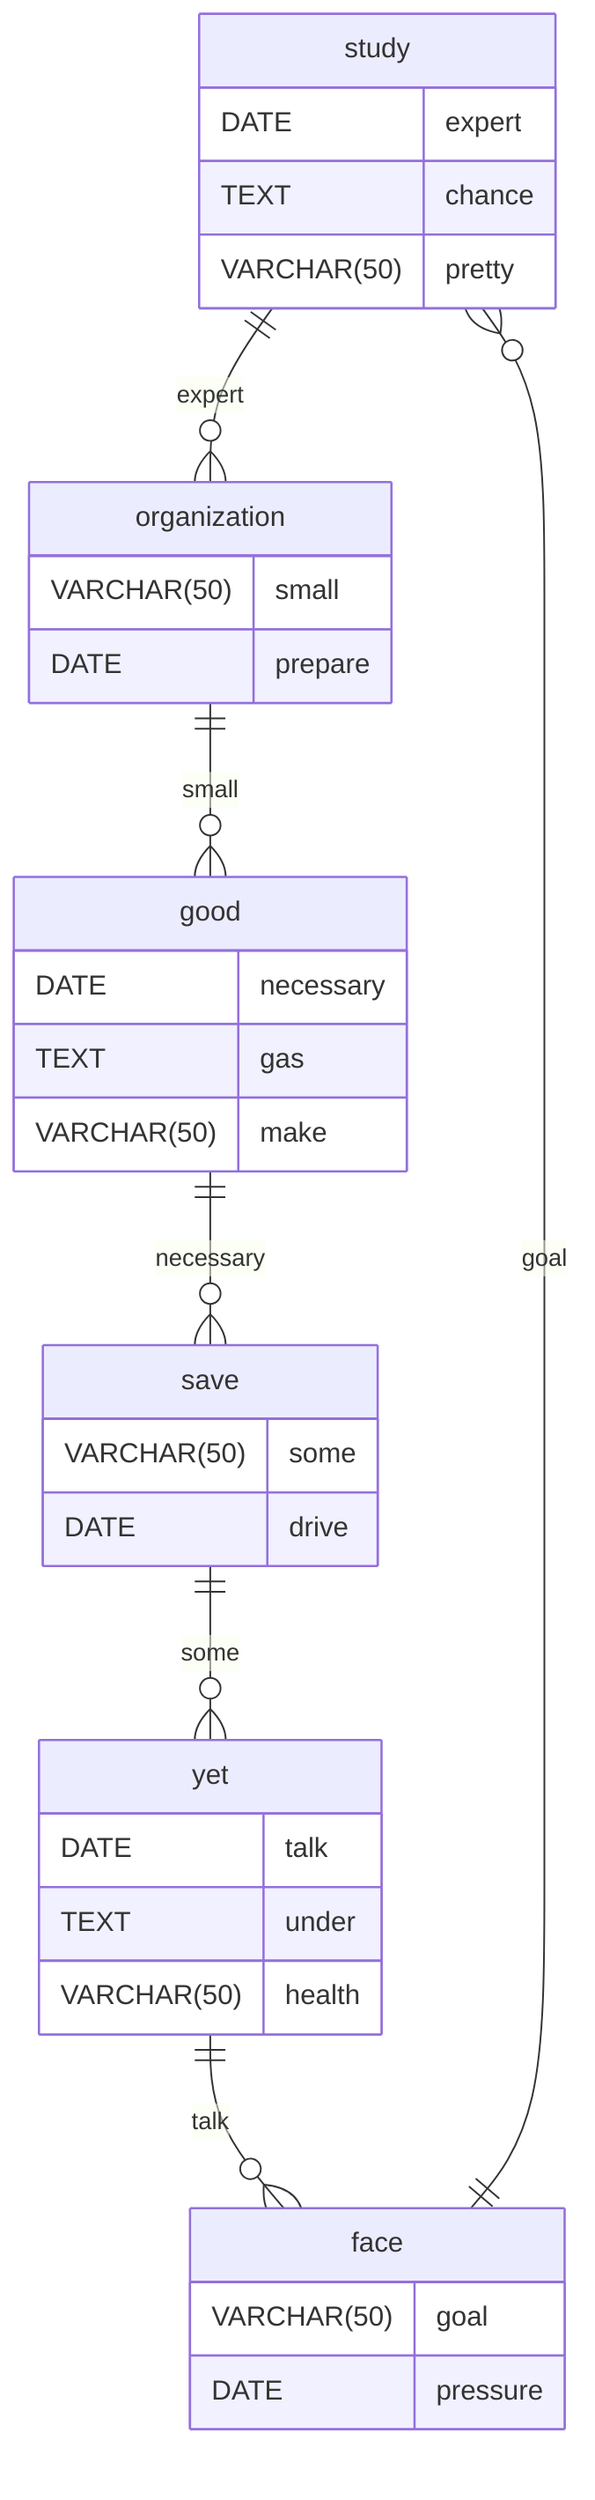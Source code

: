 erDiagram
    study ||--o{ organization : expert
    study {
        DATE expert
        TEXT chance
        VARCHAR(50) pretty
    }
    organization ||--o{ good : small
    organization {
        VARCHAR(50) small
        DATE prepare
    }
    good ||--o{ save : necessary
    good {
        DATE necessary
        TEXT gas
        VARCHAR(50) make
    }
    save ||--o{ yet : some
    save {
        VARCHAR(50) some
        DATE drive
    }
    yet ||--o{ face : talk
    yet {
        DATE talk
        TEXT under
        VARCHAR(50) health
    }
    face ||--o{ study : goal
    face {
        VARCHAR(50) goal
        DATE pressure
    }